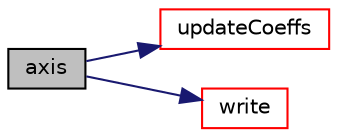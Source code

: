 digraph "axis"
{
  bgcolor="transparent";
  edge [fontname="Helvetica",fontsize="10",labelfontname="Helvetica",labelfontsize="10"];
  node [fontname="Helvetica",fontsize="10",shape=record];
  rankdir="LR";
  Node31 [label="axis",height=0.2,width=0.4,color="black", fillcolor="grey75", style="filled", fontcolor="black"];
  Node31 -> Node32 [color="midnightblue",fontsize="10",style="solid",fontname="Helvetica"];
  Node32 [label="updateCoeffs",height=0.2,width=0.4,color="red",URL="$a23069.html#a7e24eafac629d3733181cd942d4c902f",tooltip="Update the coefficients associated with the patch field. "];
  Node31 -> Node35 [color="midnightblue",fontsize="10",style="solid",fontname="Helvetica"];
  Node35 [label="write",height=0.2,width=0.4,color="red",URL="$a23069.html#a293fdfec8bdfbd5c3913ab4c9f3454ff",tooltip="Write. "];
}
